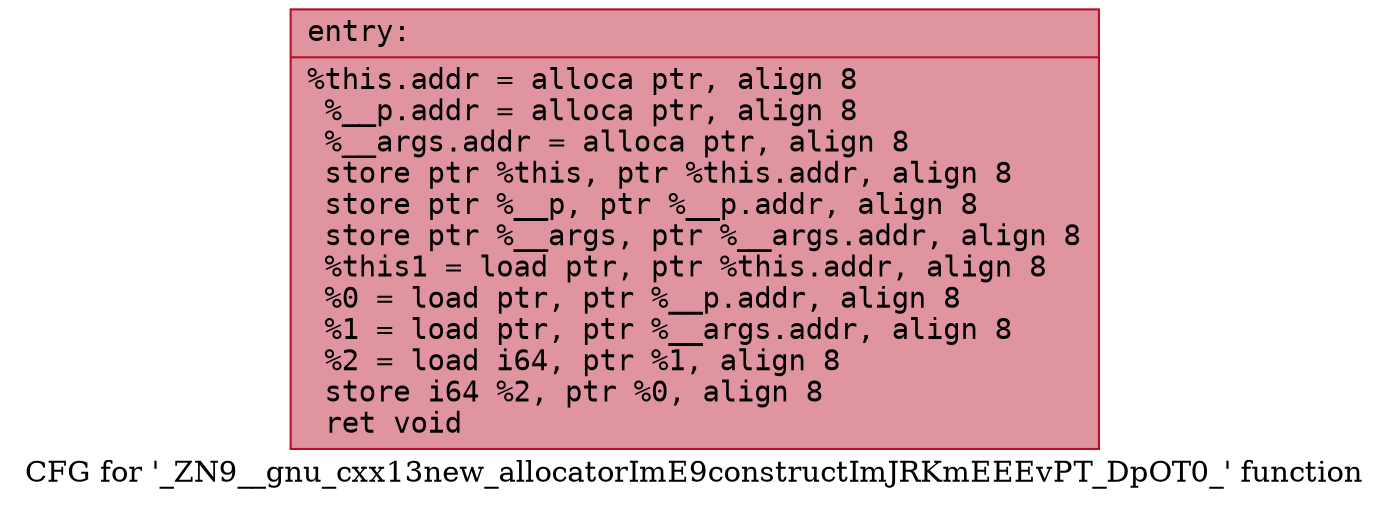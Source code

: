 digraph "CFG for '_ZN9__gnu_cxx13new_allocatorImE9constructImJRKmEEEvPT_DpOT0_' function" {
	label="CFG for '_ZN9__gnu_cxx13new_allocatorImE9constructImJRKmEEEvPT_DpOT0_' function";

	Node0x560dc9ffceb0 [shape=record,color="#b70d28ff", style=filled, fillcolor="#b70d2870" fontname="Courier",label="{entry:\l|  %this.addr = alloca ptr, align 8\l  %__p.addr = alloca ptr, align 8\l  %__args.addr = alloca ptr, align 8\l  store ptr %this, ptr %this.addr, align 8\l  store ptr %__p, ptr %__p.addr, align 8\l  store ptr %__args, ptr %__args.addr, align 8\l  %this1 = load ptr, ptr %this.addr, align 8\l  %0 = load ptr, ptr %__p.addr, align 8\l  %1 = load ptr, ptr %__args.addr, align 8\l  %2 = load i64, ptr %1, align 8\l  store i64 %2, ptr %0, align 8\l  ret void\l}"];
}
